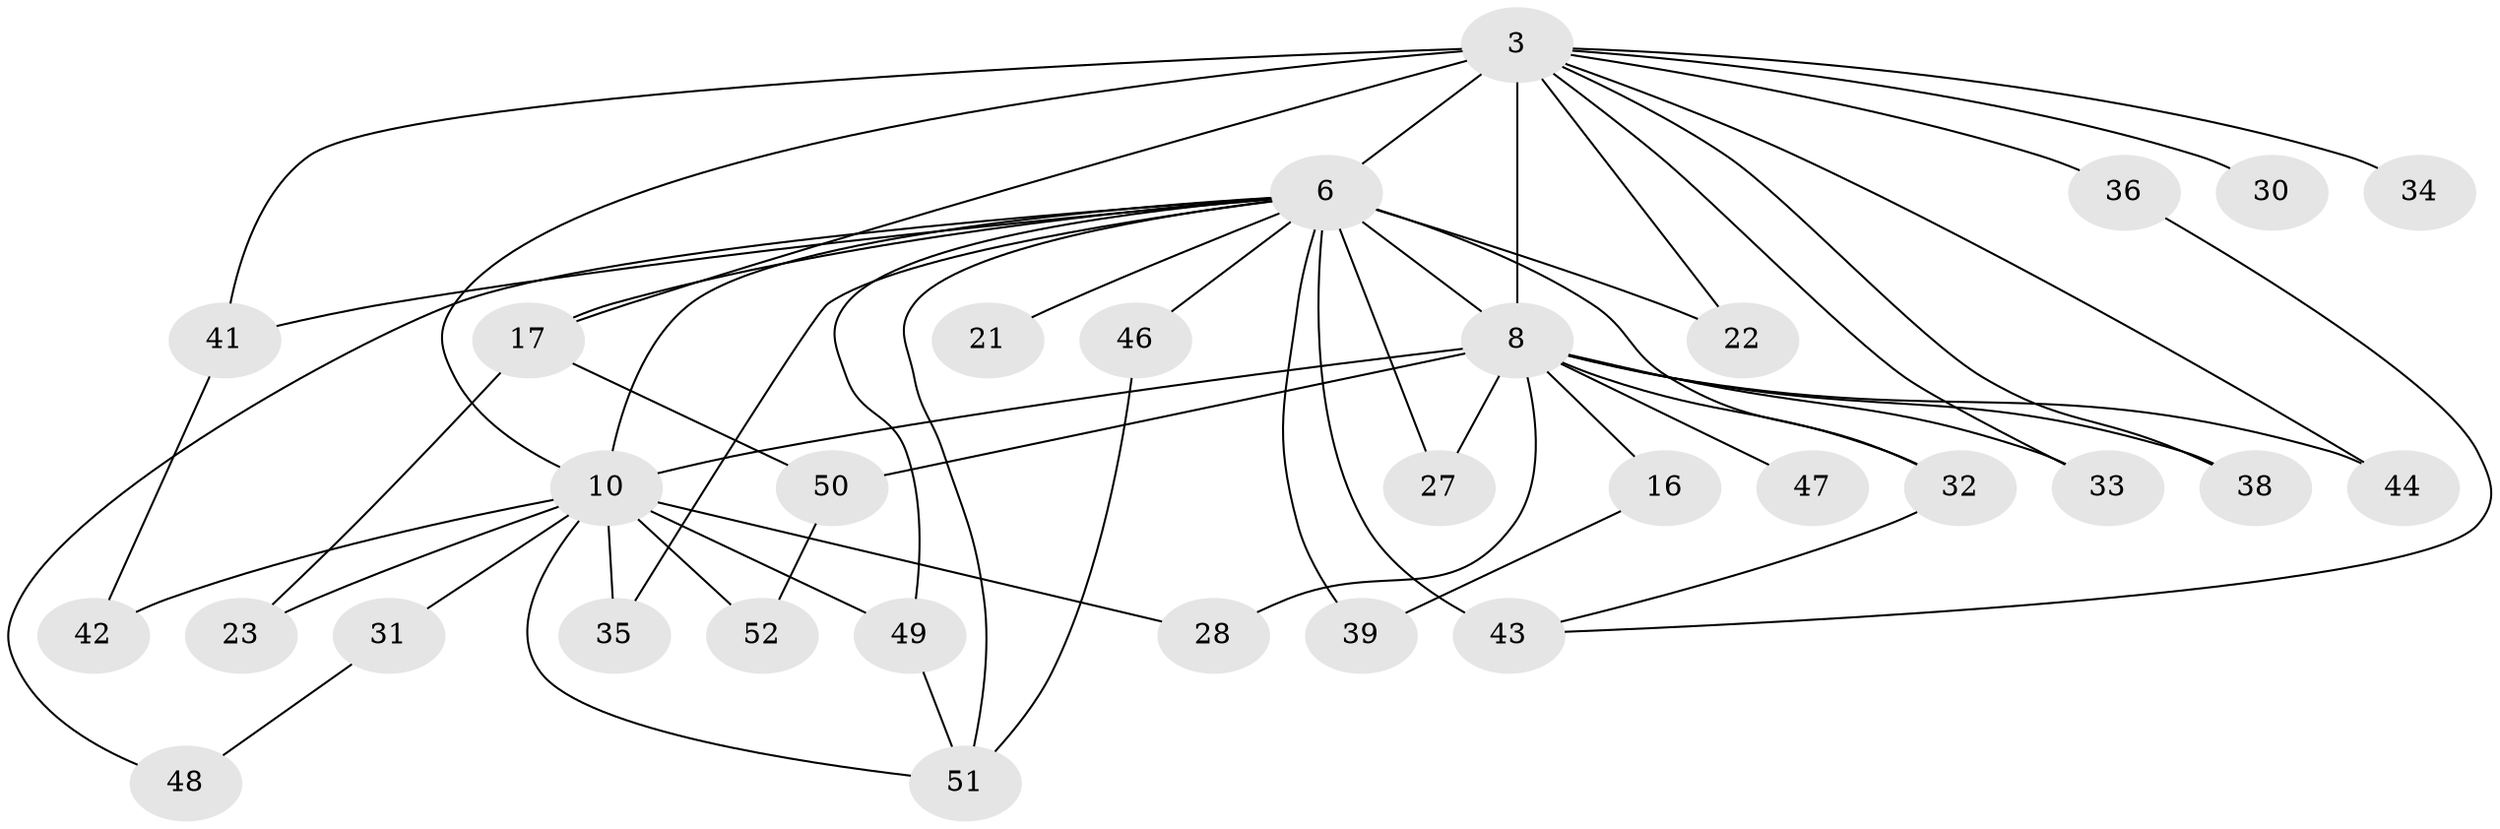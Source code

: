 // original degree distribution, {12: 0.07692307692307693, 15: 0.019230769230769232, 14: 0.019230769230769232, 19: 0.038461538461538464, 17: 0.038461538461538464, 6: 0.038461538461538464, 3: 0.21153846153846154, 4: 0.057692307692307696, 2: 0.5}
// Generated by graph-tools (version 1.1) at 2025/48/03/04/25 21:48:28]
// undirected, 31 vertices, 55 edges
graph export_dot {
graph [start="1"]
  node [color=gray90,style=filled];
  3 [super="+2"];
  6 [super="+4"];
  8 [super="+7+5"];
  10 [super="+9"];
  16;
  17;
  21;
  22;
  23;
  27;
  28;
  30;
  31;
  32 [super="+13"];
  33;
  34;
  35;
  36;
  38;
  39;
  41;
  42;
  43 [super="+26+29"];
  44 [super="+15"];
  46 [super="+19"];
  47;
  48;
  49 [super="+11+20+25"];
  50 [super="+40"];
  51 [super="+45"];
  52 [super="+37"];
  3 -- 6 [weight=4];
  3 -- 8 [weight=8];
  3 -- 10 [weight=4];
  3 -- 17;
  3 -- 22;
  3 -- 30 [weight=2];
  3 -- 34 [weight=2];
  3 -- 41;
  3 -- 33;
  3 -- 36;
  3 -- 38;
  3 -- 44;
  6 -- 8 [weight=8];
  6 -- 10 [weight=4];
  6 -- 21 [weight=2];
  6 -- 22;
  6 -- 41;
  6 -- 43 [weight=4];
  6 -- 51 [weight=2];
  6 -- 35;
  6 -- 39;
  6 -- 46 [weight=2];
  6 -- 48;
  6 -- 17;
  6 -- 27;
  6 -- 49;
  6 -- 32;
  8 -- 10 [weight=8];
  8 -- 16 [weight=2];
  8 -- 28;
  8 -- 44 [weight=2];
  8 -- 38;
  8 -- 32;
  8 -- 33;
  8 -- 47 [weight=2];
  8 -- 50;
  8 -- 27;
  10 -- 31 [weight=2];
  10 -- 35;
  10 -- 49 [weight=5];
  10 -- 52 [weight=2];
  10 -- 42;
  10 -- 23;
  10 -- 28;
  10 -- 51 [weight=2];
  16 -- 39;
  17 -- 23;
  17 -- 50;
  31 -- 48;
  32 -- 43;
  36 -- 43;
  41 -- 42;
  46 -- 51;
  49 -- 51;
  50 -- 52;
}
